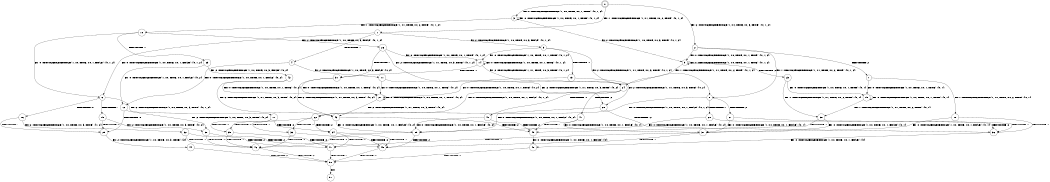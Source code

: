 digraph BCG {
size = "7, 10.5";
center = TRUE;
node [shape = circle];
0 [peripheries = 2];
0 -> 1 [label = "EX !1 !ATOMIC_EXCH_BRANCH (1, +1, TRUE, +0, 2, TRUE) !{0, 1, 2}"];
0 -> 2 [label = "EX !2 !ATOMIC_EXCH_BRANCH (1, +0, TRUE, +0, 3, TRUE) !{0, 1, 2}"];
0 -> 3 [label = "EX !0 !ATOMIC_EXCH_BRANCH (1, +0, TRUE, +0, 1, TRUE) !{0, 1, 2}"];
1 -> 4 [label = "TERMINATE !1"];
1 -> 5 [label = "EX !2 !ATOMIC_EXCH_BRANCH (1, +0, TRUE, +0, 3, FALSE) !{0, 1, 2}"];
1 -> 6 [label = "EX !0 !ATOMIC_EXCH_BRANCH (1, +0, TRUE, +0, 1, FALSE) !{0, 1, 2}"];
2 -> 7 [label = "TERMINATE !2"];
2 -> 8 [label = "EX !1 !ATOMIC_EXCH_BRANCH (1, +1, TRUE, +0, 2, TRUE) !{0, 1, 2}"];
2 -> 9 [label = "EX !0 !ATOMIC_EXCH_BRANCH (1, +0, TRUE, +0, 1, TRUE) !{0, 1, 2}"];
3 -> 10 [label = "EX !1 !ATOMIC_EXCH_BRANCH (1, +1, TRUE, +0, 2, TRUE) !{0, 1, 2}"];
3 -> 9 [label = "EX !2 !ATOMIC_EXCH_BRANCH (1, +0, TRUE, +0, 3, TRUE) !{0, 1, 2}"];
3 -> 3 [label = "EX !0 !ATOMIC_EXCH_BRANCH (1, +0, TRUE, +0, 1, TRUE) !{0, 1, 2}"];
4 -> 11 [label = "EX !2 !ATOMIC_EXCH_BRANCH (1, +0, TRUE, +0, 3, FALSE) !{0, 2}"];
4 -> 12 [label = "EX !0 !ATOMIC_EXCH_BRANCH (1, +0, TRUE, +0, 1, FALSE) !{0, 2}"];
5 -> 13 [label = "TERMINATE !1"];
5 -> 14 [label = "EX !0 !ATOMIC_EXCH_BRANCH (1, +0, TRUE, +0, 1, TRUE) !{0, 1, 2}"];
5 -> 8 [label = "EX !2 !ATOMIC_EXCH_BRANCH (1, +1, TRUE, +0, 3, TRUE) !{0, 1, 2}"];
6 -> 15 [label = "TERMINATE !1"];
6 -> 16 [label = "TERMINATE !0"];
6 -> 17 [label = "EX !2 !ATOMIC_EXCH_BRANCH (1, +0, TRUE, +0, 3, TRUE) !{0, 1, 2}"];
7 -> 18 [label = "EX !1 !ATOMIC_EXCH_BRANCH (1, +1, TRUE, +0, 2, TRUE) !{0, 1}"];
7 -> 19 [label = "EX !0 !ATOMIC_EXCH_BRANCH (1, +0, TRUE, +0, 1, TRUE) !{0, 1}"];
8 -> 20 [label = "TERMINATE !1"];
8 -> 21 [label = "TERMINATE !2"];
8 -> 22 [label = "EX !0 !ATOMIC_EXCH_BRANCH (1, +0, TRUE, +0, 1, FALSE) !{0, 1, 2}"];
9 -> 23 [label = "TERMINATE !2"];
9 -> 24 [label = "EX !1 !ATOMIC_EXCH_BRANCH (1, +1, TRUE, +0, 2, TRUE) !{0, 1, 2}"];
9 -> 9 [label = "EX !0 !ATOMIC_EXCH_BRANCH (1, +0, TRUE, +0, 1, TRUE) !{0, 1, 2}"];
10 -> 25 [label = "TERMINATE !1"];
10 -> 26 [label = "EX !2 !ATOMIC_EXCH_BRANCH (1, +0, TRUE, +0, 3, FALSE) !{0, 1, 2}"];
10 -> 6 [label = "EX !0 !ATOMIC_EXCH_BRANCH (1, +0, TRUE, +0, 1, FALSE) !{0, 1, 2}"];
11 -> 27 [label = "EX !0 !ATOMIC_EXCH_BRANCH (1, +0, TRUE, +0, 1, TRUE) !{0, 2}"];
11 -> 28 [label = "EX !2 !ATOMIC_EXCH_BRANCH (1, +1, TRUE, +0, 3, TRUE) !{0, 2}"];
12 -> 29 [label = "TERMINATE !0"];
12 -> 30 [label = "EX !2 !ATOMIC_EXCH_BRANCH (1, +0, TRUE, +0, 3, TRUE) !{0, 2}"];
13 -> 27 [label = "EX !0 !ATOMIC_EXCH_BRANCH (1, +0, TRUE, +0, 1, TRUE) !{0, 2}"];
13 -> 28 [label = "EX !2 !ATOMIC_EXCH_BRANCH (1, +1, TRUE, +0, 3, TRUE) !{0, 2}"];
14 -> 31 [label = "TERMINATE !1"];
14 -> 24 [label = "EX !2 !ATOMIC_EXCH_BRANCH (1, +1, TRUE, +0, 3, TRUE) !{0, 1, 2}"];
14 -> 14 [label = "EX !0 !ATOMIC_EXCH_BRANCH (1, +0, TRUE, +0, 1, TRUE) !{0, 1, 2}"];
15 -> 29 [label = "TERMINATE !0"];
15 -> 30 [label = "EX !2 !ATOMIC_EXCH_BRANCH (1, +0, TRUE, +0, 3, TRUE) !{0, 2}"];
16 -> 29 [label = "TERMINATE !1"];
16 -> 32 [label = "EX !2 !ATOMIC_EXCH_BRANCH (1, +0, TRUE, +0, 3, TRUE) !{1, 2}"];
17 -> 33 [label = "TERMINATE !1"];
17 -> 34 [label = "TERMINATE !2"];
17 -> 35 [label = "TERMINATE !0"];
18 -> 36 [label = "TERMINATE !1"];
18 -> 37 [label = "EX !0 !ATOMIC_EXCH_BRANCH (1, +0, TRUE, +0, 1, FALSE) !{0, 1}"];
19 -> 38 [label = "EX !1 !ATOMIC_EXCH_BRANCH (1, +1, TRUE, +0, 2, TRUE) !{0, 1}"];
19 -> 19 [label = "EX !0 !ATOMIC_EXCH_BRANCH (1, +0, TRUE, +0, 1, TRUE) !{0, 1}"];
20 -> 36 [label = "TERMINATE !2"];
20 -> 39 [label = "EX !0 !ATOMIC_EXCH_BRANCH (1, +0, TRUE, +0, 1, FALSE) !{0, 2}"];
21 -> 36 [label = "TERMINATE !1"];
21 -> 37 [label = "EX !0 !ATOMIC_EXCH_BRANCH (1, +0, TRUE, +0, 1, FALSE) !{0, 1}"];
22 -> 33 [label = "TERMINATE !1"];
22 -> 34 [label = "TERMINATE !2"];
22 -> 35 [label = "TERMINATE !0"];
23 -> 38 [label = "EX !1 !ATOMIC_EXCH_BRANCH (1, +1, TRUE, +0, 2, TRUE) !{0, 1}"];
23 -> 19 [label = "EX !0 !ATOMIC_EXCH_BRANCH (1, +0, TRUE, +0, 1, TRUE) !{0, 1}"];
24 -> 40 [label = "TERMINATE !1"];
24 -> 41 [label = "TERMINATE !2"];
24 -> 22 [label = "EX !0 !ATOMIC_EXCH_BRANCH (1, +0, TRUE, +0, 1, FALSE) !{0, 1, 2}"];
25 -> 42 [label = "EX !2 !ATOMIC_EXCH_BRANCH (1, +0, TRUE, +0, 3, FALSE) !{0, 2}"];
25 -> 12 [label = "EX !0 !ATOMIC_EXCH_BRANCH (1, +0, TRUE, +0, 1, FALSE) !{0, 2}"];
26 -> 31 [label = "TERMINATE !1"];
26 -> 24 [label = "EX !2 !ATOMIC_EXCH_BRANCH (1, +1, TRUE, +0, 3, TRUE) !{0, 1, 2}"];
26 -> 14 [label = "EX !0 !ATOMIC_EXCH_BRANCH (1, +0, TRUE, +0, 1, TRUE) !{0, 1, 2}"];
27 -> 43 [label = "EX !2 !ATOMIC_EXCH_BRANCH (1, +1, TRUE, +0, 3, TRUE) !{0, 2}"];
27 -> 27 [label = "EX !0 !ATOMIC_EXCH_BRANCH (1, +0, TRUE, +0, 1, TRUE) !{0, 2}"];
28 -> 36 [label = "TERMINATE !2"];
28 -> 39 [label = "EX !0 !ATOMIC_EXCH_BRANCH (1, +0, TRUE, +0, 1, FALSE) !{0, 2}"];
29 -> 44 [label = "EX !2 !ATOMIC_EXCH_BRANCH (1, +0, TRUE, +0, 3, TRUE) !{2}"];
30 -> 45 [label = "TERMINATE !2"];
30 -> 46 [label = "TERMINATE !0"];
31 -> 43 [label = "EX !2 !ATOMIC_EXCH_BRANCH (1, +1, TRUE, +0, 3, TRUE) !{0, 2}"];
31 -> 27 [label = "EX !0 !ATOMIC_EXCH_BRANCH (1, +0, TRUE, +0, 1, TRUE) !{0, 2}"];
32 -> 46 [label = "TERMINATE !1"];
32 -> 47 [label = "TERMINATE !2"];
33 -> 45 [label = "TERMINATE !2"];
33 -> 46 [label = "TERMINATE !0"];
34 -> 45 [label = "TERMINATE !1"];
34 -> 47 [label = "TERMINATE !0"];
35 -> 46 [label = "TERMINATE !1"];
35 -> 47 [label = "TERMINATE !2"];
36 -> 48 [label = "EX !0 !ATOMIC_EXCH_BRANCH (1, +0, TRUE, +0, 1, FALSE) !{0}"];
37 -> 45 [label = "TERMINATE !1"];
37 -> 47 [label = "TERMINATE !0"];
38 -> 49 [label = "TERMINATE !1"];
38 -> 37 [label = "EX !0 !ATOMIC_EXCH_BRANCH (1, +0, TRUE, +0, 1, FALSE) !{0, 1}"];
39 -> 45 [label = "TERMINATE !2"];
39 -> 46 [label = "TERMINATE !0"];
40 -> 49 [label = "TERMINATE !2"];
40 -> 39 [label = "EX !0 !ATOMIC_EXCH_BRANCH (1, +0, TRUE, +0, 1, FALSE) !{0, 2}"];
41 -> 49 [label = "TERMINATE !1"];
41 -> 37 [label = "EX !0 !ATOMIC_EXCH_BRANCH (1, +0, TRUE, +0, 1, FALSE) !{0, 1}"];
42 -> 43 [label = "EX !2 !ATOMIC_EXCH_BRANCH (1, +1, TRUE, +0, 3, TRUE) !{0, 2}"];
42 -> 27 [label = "EX !0 !ATOMIC_EXCH_BRANCH (1, +0, TRUE, +0, 1, TRUE) !{0, 2}"];
43 -> 49 [label = "TERMINATE !2"];
43 -> 39 [label = "EX !0 !ATOMIC_EXCH_BRANCH (1, +0, TRUE, +0, 1, FALSE) !{0, 2}"];
44 -> 50 [label = "TERMINATE !2"];
45 -> 50 [label = "TERMINATE !0"];
46 -> 50 [label = "TERMINATE !2"];
47 -> 50 [label = "TERMINATE !1"];
48 -> 50 [label = "TERMINATE !0"];
49 -> 48 [label = "EX !0 !ATOMIC_EXCH_BRANCH (1, +0, TRUE, +0, 1, FALSE) !{0}"];
50 -> 51 [label = "exit"];
}
